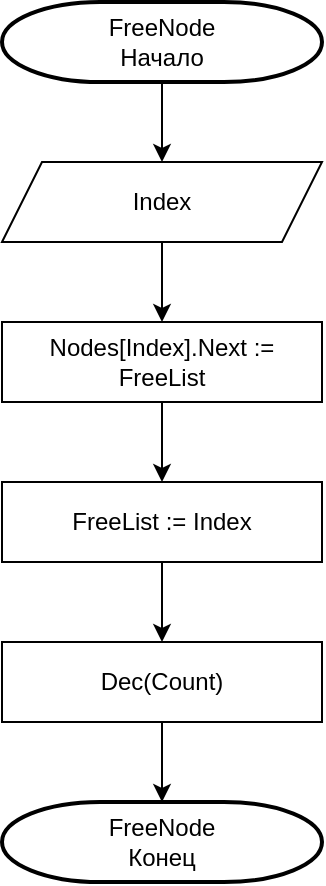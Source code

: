 <mxfile version="26.1.0">
  <diagram name="Страница — 1" id="MKQVsVoFEd8CPdGX7NNc">
    <mxGraphModel dx="664" dy="893" grid="1" gridSize="10" guides="1" tooltips="1" connect="1" arrows="1" fold="1" page="1" pageScale="1" pageWidth="827" pageHeight="1169" math="0" shadow="0">
      <root>
        <mxCell id="0" />
        <mxCell id="1" parent="0" />
        <mxCell id="OdFbX2ZTFihANl9gvUOe-3" style="edgeStyle=orthogonalEdgeStyle;rounded=0;orthogonalLoop=1;jettySize=auto;html=1;entryX=0.5;entryY=0;entryDx=0;entryDy=0;" edge="1" parent="1" source="OdFbX2ZTFihANl9gvUOe-1" target="OdFbX2ZTFihANl9gvUOe-2">
          <mxGeometry relative="1" as="geometry" />
        </mxCell>
        <mxCell id="OdFbX2ZTFihANl9gvUOe-1" value="FreeNode&lt;div&gt;Начало&lt;/div&gt;" style="strokeWidth=2;html=1;shape=mxgraph.flowchart.terminator;whiteSpace=wrap;" vertex="1" parent="1">
          <mxGeometry x="200" y="40" width="160" height="40" as="geometry" />
        </mxCell>
        <mxCell id="OdFbX2ZTFihANl9gvUOe-7" style="edgeStyle=orthogonalEdgeStyle;rounded=0;orthogonalLoop=1;jettySize=auto;html=1;" edge="1" parent="1" source="OdFbX2ZTFihANl9gvUOe-2" target="OdFbX2ZTFihANl9gvUOe-4">
          <mxGeometry relative="1" as="geometry" />
        </mxCell>
        <mxCell id="OdFbX2ZTFihANl9gvUOe-2" value="Index" style="shape=parallelogram;perimeter=parallelogramPerimeter;whiteSpace=wrap;html=1;fixedSize=1;" vertex="1" parent="1">
          <mxGeometry x="200" y="120" width="160" height="40" as="geometry" />
        </mxCell>
        <mxCell id="OdFbX2ZTFihANl9gvUOe-8" style="edgeStyle=orthogonalEdgeStyle;rounded=0;orthogonalLoop=1;jettySize=auto;html=1;entryX=0.5;entryY=0;entryDx=0;entryDy=0;" edge="1" parent="1" source="OdFbX2ZTFihANl9gvUOe-4" target="OdFbX2ZTFihANl9gvUOe-5">
          <mxGeometry relative="1" as="geometry" />
        </mxCell>
        <mxCell id="OdFbX2ZTFihANl9gvUOe-4" value="Nodes[Index].Next := FreeList" style="rounded=0;whiteSpace=wrap;html=1;" vertex="1" parent="1">
          <mxGeometry x="200" y="200" width="160" height="40" as="geometry" />
        </mxCell>
        <mxCell id="OdFbX2ZTFihANl9gvUOe-9" style="edgeStyle=orthogonalEdgeStyle;rounded=0;orthogonalLoop=1;jettySize=auto;html=1;entryX=0.5;entryY=0;entryDx=0;entryDy=0;" edge="1" parent="1" source="OdFbX2ZTFihANl9gvUOe-5" target="OdFbX2ZTFihANl9gvUOe-6">
          <mxGeometry relative="1" as="geometry" />
        </mxCell>
        <mxCell id="OdFbX2ZTFihANl9gvUOe-5" value="FreeList := Index" style="rounded=0;whiteSpace=wrap;html=1;" vertex="1" parent="1">
          <mxGeometry x="200" y="280" width="160" height="40" as="geometry" />
        </mxCell>
        <mxCell id="OdFbX2ZTFihANl9gvUOe-6" value="Dec(Count)" style="rounded=0;whiteSpace=wrap;html=1;" vertex="1" parent="1">
          <mxGeometry x="200" y="360" width="160" height="40" as="geometry" />
        </mxCell>
        <mxCell id="OdFbX2ZTFihANl9gvUOe-10" value="FreeNode&lt;div&gt;Конец&lt;/div&gt;" style="strokeWidth=2;html=1;shape=mxgraph.flowchart.terminator;whiteSpace=wrap;" vertex="1" parent="1">
          <mxGeometry x="200" y="440" width="160" height="40" as="geometry" />
        </mxCell>
        <mxCell id="OdFbX2ZTFihANl9gvUOe-11" style="edgeStyle=orthogonalEdgeStyle;rounded=0;orthogonalLoop=1;jettySize=auto;html=1;entryX=0.5;entryY=0;entryDx=0;entryDy=0;entryPerimeter=0;" edge="1" parent="1" source="OdFbX2ZTFihANl9gvUOe-6" target="OdFbX2ZTFihANl9gvUOe-10">
          <mxGeometry relative="1" as="geometry" />
        </mxCell>
      </root>
    </mxGraphModel>
  </diagram>
</mxfile>
